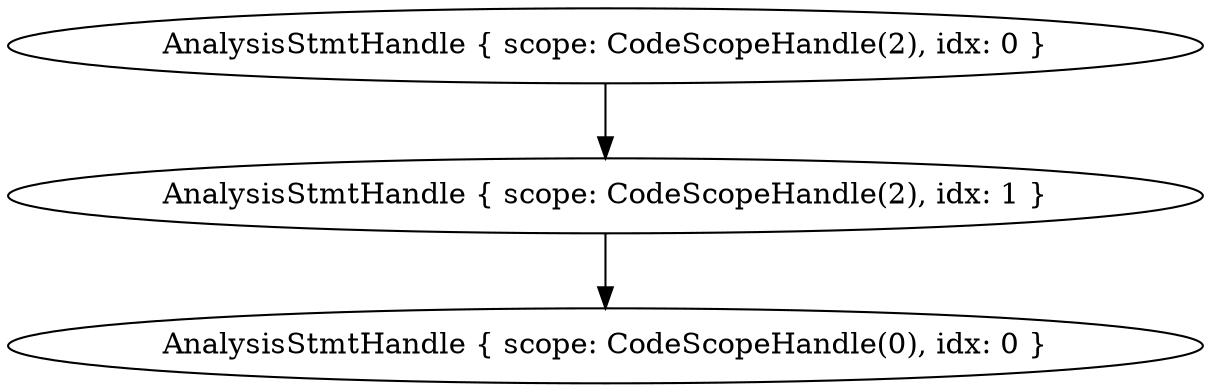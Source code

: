 digraph {
    0 [ label = "AnalysisStmtHandle { scope: CodeScopeHandle(2), idx: 0 }" ]
    1 [ label = "AnalysisStmtHandle { scope: CodeScopeHandle(2), idx: 1 }" ]
    2 [ label = "AnalysisStmtHandle { scope: CodeScopeHandle(0), idx: 0 }" ]
    0 -> 1 [ ]
    1 -> 2 [ ]
}
